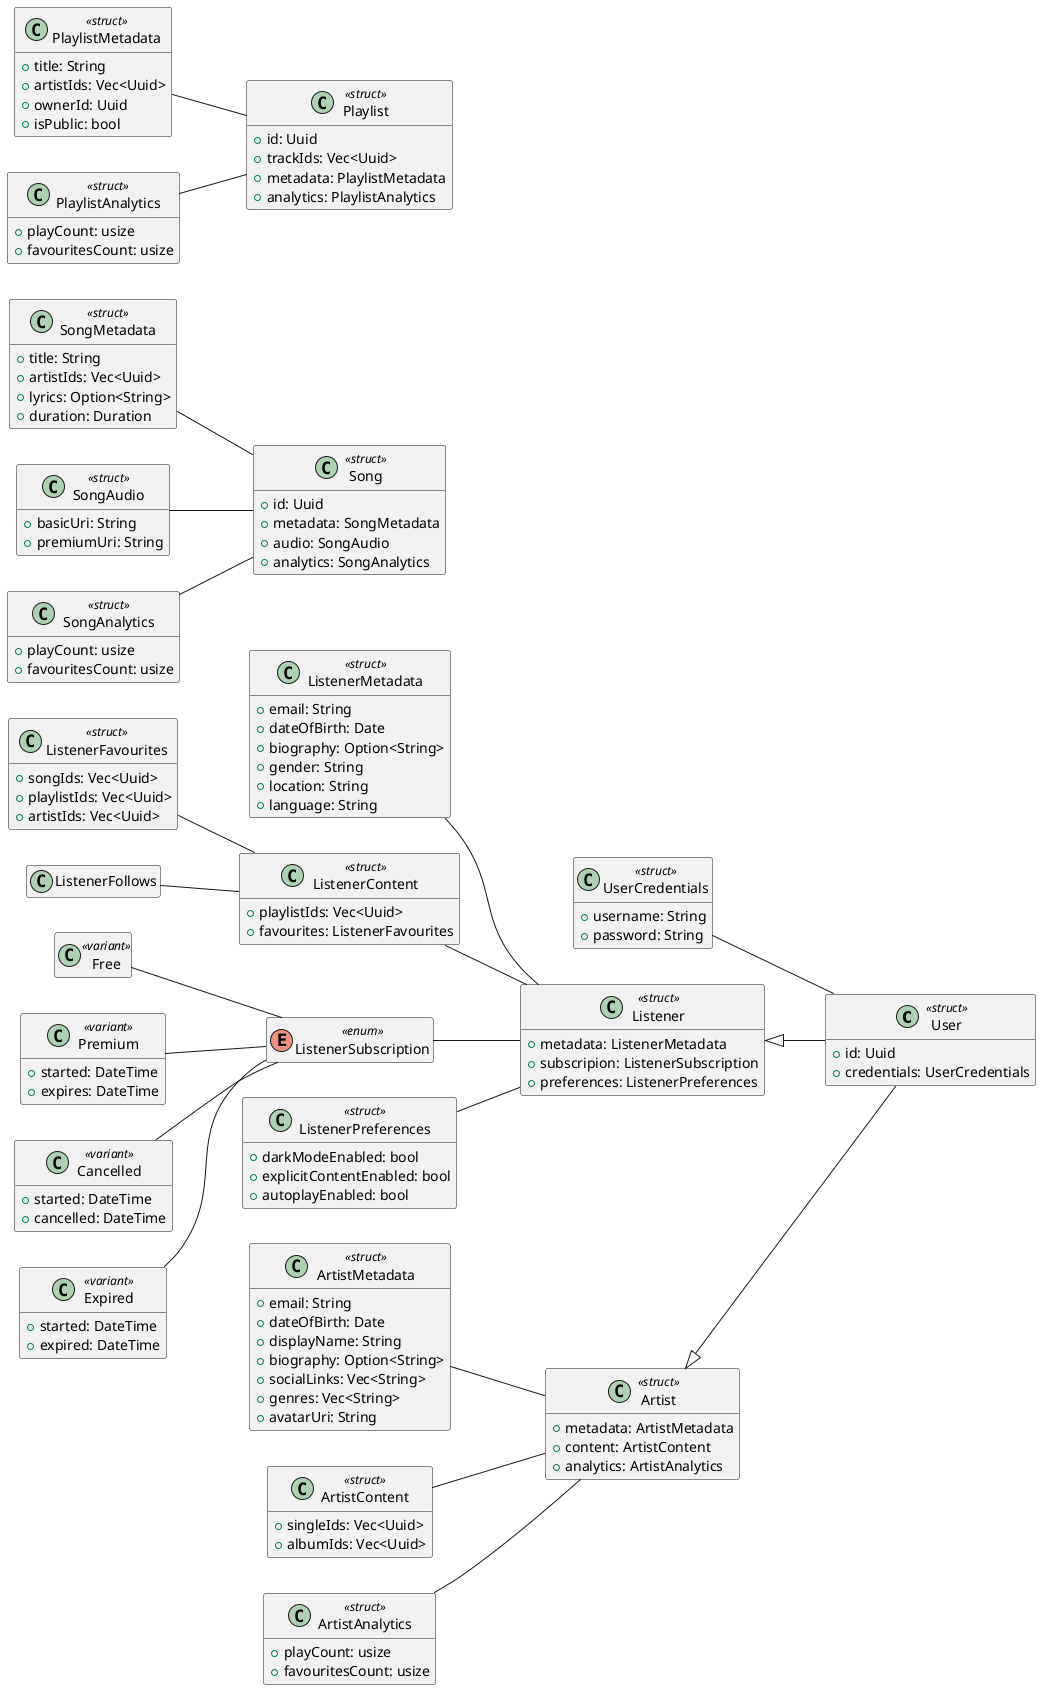 @startuml

left to right direction
hide empty members
skinparam BackgroundColor transparent

class User <<struct>> {
  + id: Uuid
  + credentials: UserCredentials
}

class UserCredentials <<struct>> {
  + username: String
  + password: String
}

UserCredentials -- User

class Listener <<struct>> {
  + metadata: ListenerMetadata
  + subscripion: ListenerSubscription
  + preferences: ListenerPreferences
}

Listener <|-- User

class ListenerMetadata <<struct>> {
  + email: String
  + dateOfBirth: Date
  + biography: Option<String>
  + gender: String
  + location: String
  + language: String
}

ListenerMetadata -- Listener

class ListenerContent <<struct>> {
  + playlistIds: Vec<Uuid>
  + favourites: ListenerFavourites
}

ListenerContent -- Listener

class ListenerFavourites <<struct>> {
  + songIds: Vec<Uuid>
  + playlistIds: Vec<Uuid>
  + artistIds: Vec<Uuid>
}

ListenerFavourites -- ListenerContent

ListenerFollows -- ListenerContent

enum ListenerSubscription <<enum>> {
}

ListenerSubscription -- Listener

class Free <<variant>> {
}

Free -- ListenerSubscription

class Premium <<variant>> {
  + started: DateTime
  + expires: DateTime
}

Premium -- ListenerSubscription

class Cancelled <<variant>> {
  + started: DateTime
  + cancelled: DateTime
}

Cancelled -- ListenerSubscription

class Expired <<variant>> {
  + started: DateTime
  + expired: DateTime
}

Expired -- ListenerSubscription

class ListenerPreferences <<struct>> {
  + darkModeEnabled: bool
  + explicitContentEnabled: bool
  + autoplayEnabled: bool
}

ListenerPreferences -- Listener

class Artist <<struct>> {
  + metadata: ArtistMetadata
  + content: ArtistContent
  + analytics: ArtistAnalytics
}

Artist <|-- User

class ArtistMetadata <<struct>> {
  + email: String
  + dateOfBirth: Date
  + displayName: String
  + biography: Option<String>
  + socialLinks: Vec<String>
  + genres: Vec<String>
  + avatarUri: String
}

ArtistMetadata -- Artist

class ArtistContent <<struct>> {
  + singleIds: Vec<Uuid>
  + albumIds: Vec<Uuid>
}

ArtistContent -- Artist

class ArtistAnalytics <<struct>> {
  + playCount: usize
  + favouritesCount: usize
}

ArtistAnalytics -- Artist

class Song <<struct>> {
  + id: Uuid
  + metadata: SongMetadata
  + audio: SongAudio
  + analytics: SongAnalytics
}

class SongMetadata <<struct>> {
  + title: String
  + artistIds: Vec<Uuid>
  + lyrics: Option<String>
  + duration: Duration
}

SongMetadata -- Song

class SongAudio <<struct>> {
  + basicUri: String
  + premiumUri: String
}

SongAudio -- Song

class SongAnalytics <<struct>> {
  + playCount: usize
  + favouritesCount: usize
}

SongAnalytics -- Song

class Playlist <<struct>> {
  + id: Uuid
  + trackIds: Vec<Uuid>
  + metadata: PlaylistMetadata
  + analytics: PlaylistAnalytics
}

class PlaylistMetadata <<struct>> {
  + title: String
  + artistIds: Vec<Uuid>
  + ownerId: Uuid
  + isPublic: bool
}

PlaylistMetadata -- Playlist

class PlaylistAnalytics <<struct>> {
  + playCount: usize
  + favouritesCount: usize
}

PlaylistAnalytics -- Playlist

@enduml
